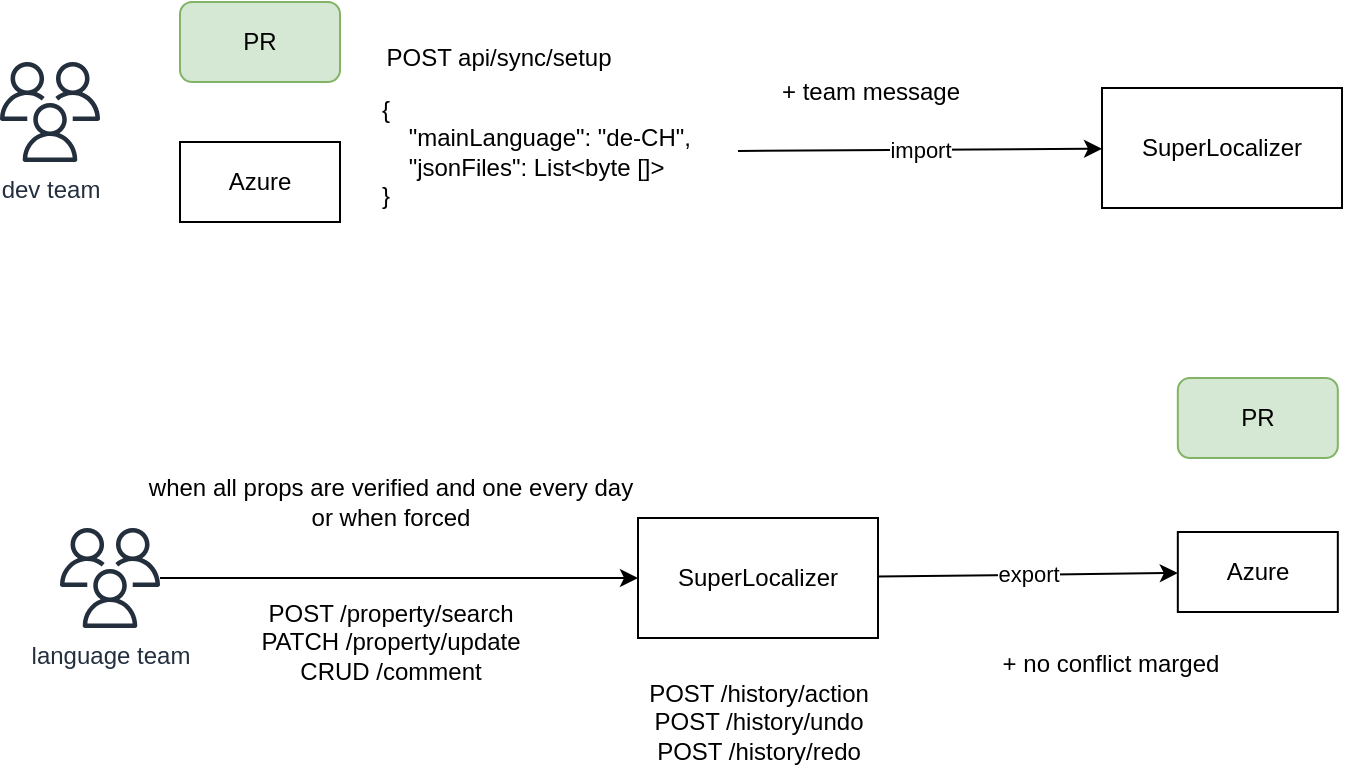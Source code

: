 <mxfile>
    <diagram id="Y38OkX1yTjoADHJNiRtp" name="Page-1">
        <mxGraphModel dx="886" dy="666" grid="1" gridSize="10" guides="1" tooltips="1" connect="1" arrows="1" fold="1" page="1" pageScale="1" pageWidth="827" pageHeight="1169" math="0" shadow="0">
            <root>
                <mxCell id="0"/>
                <mxCell id="1" parent="0"/>
                <mxCell id="14" value="import" style="edgeStyle=none;html=1;" edge="1" parent="1" source="12" target="26">
                    <mxGeometry relative="1" as="geometry">
                        <mxPoint x="472" y="112.03" as="targetPoint"/>
                    </mxGeometry>
                </mxCell>
                <mxCell id="12" value="{&lt;div&gt;&amp;nbsp; &amp;nbsp; &quot;mainLanguage&quot;: &quot;de-CH&quot;,&lt;/div&gt;&lt;div&gt;&amp;nbsp; &amp;nbsp; &quot;jsonFiles&quot;: List&amp;lt;byte []&amp;gt;&lt;/div&gt;&lt;div&gt;}&lt;/div&gt;" style="text;html=1;align=left;verticalAlign=middle;resizable=0;points=[];autosize=1;strokeColor=none;fillColor=none;" vertex="1" parent="1">
                    <mxGeometry x="209" y="80" width="180" height="70" as="geometry"/>
                </mxCell>
                <mxCell id="15" value="POST api/sync/setup" style="text;html=1;align=center;verticalAlign=middle;resizable=0;points=[];autosize=1;strokeColor=none;fillColor=none;" vertex="1" parent="1">
                    <mxGeometry x="199" y="53" width="140" height="30" as="geometry"/>
                </mxCell>
                <mxCell id="16" value="PR" style="rounded=1;whiteSpace=wrap;html=1;fillColor=#d5e8d4;strokeColor=#82b366;" vertex="1" parent="1">
                    <mxGeometry x="110" y="40" width="80" height="40" as="geometry"/>
                </mxCell>
                <mxCell id="19" value="Azure" style="whiteSpace=wrap;html=1;" vertex="1" parent="1">
                    <mxGeometry x="608.91" y="305" width="80" height="40" as="geometry"/>
                </mxCell>
                <mxCell id="21" value="export" style="edgeStyle=none;html=1;" edge="1" parent="1" source="22" target="19">
                    <mxGeometry relative="1" as="geometry">
                        <mxPoint x="510" y="325.698" as="sourcePoint"/>
                    </mxGeometry>
                </mxCell>
                <mxCell id="22" value="SuperLocalizer" style="whiteSpace=wrap;html=1;" vertex="1" parent="1">
                    <mxGeometry x="339" y="298" width="120" height="60" as="geometry"/>
                </mxCell>
                <mxCell id="24" value="PR" style="rounded=1;whiteSpace=wrap;html=1;fillColor=#d5e8d4;strokeColor=#82b366;" vertex="1" parent="1">
                    <mxGeometry x="608.91" y="228" width="80" height="40" as="geometry"/>
                </mxCell>
                <mxCell id="25" value="when all props are verified and one every day&lt;div&gt;or when forced&lt;/div&gt;" style="text;html=1;align=center;verticalAlign=middle;resizable=0;points=[];autosize=1;strokeColor=none;fillColor=none;" vertex="1" parent="1">
                    <mxGeometry x="80" y="270" width="270" height="40" as="geometry"/>
                </mxCell>
                <mxCell id="26" value="SuperLocalizer" style="whiteSpace=wrap;html=1;" vertex="1" parent="1">
                    <mxGeometry x="571" y="83" width="120" height="60" as="geometry"/>
                </mxCell>
                <mxCell id="27" value="Azure" style="whiteSpace=wrap;html=1;" vertex="1" parent="1">
                    <mxGeometry x="110.0" y="110" width="80" height="40" as="geometry"/>
                </mxCell>
                <mxCell id="28" value="dev team" style="sketch=0;outlineConnect=0;fontColor=#232F3E;gradientColor=none;fillColor=#232F3D;strokeColor=none;dashed=0;verticalLabelPosition=bottom;verticalAlign=top;align=center;html=1;fontSize=12;fontStyle=0;aspect=fixed;pointerEvents=1;shape=mxgraph.aws4.users;" vertex="1" parent="1">
                    <mxGeometry x="20" y="70" width="50" height="50" as="geometry"/>
                </mxCell>
                <mxCell id="30" style="edgeStyle=none;html=1;" edge="1" parent="1" source="29" target="22">
                    <mxGeometry relative="1" as="geometry"/>
                </mxCell>
                <mxCell id="29" value="language team" style="sketch=0;outlineConnect=0;fontColor=#232F3E;gradientColor=none;fillColor=#232F3D;strokeColor=none;dashed=0;verticalLabelPosition=bottom;verticalAlign=top;align=center;html=1;fontSize=12;fontStyle=0;aspect=fixed;pointerEvents=1;shape=mxgraph.aws4.users;" vertex="1" parent="1">
                    <mxGeometry x="50" y="303" width="50" height="50" as="geometry"/>
                </mxCell>
                <mxCell id="31" value="+ team message" style="text;html=1;align=center;verticalAlign=middle;resizable=0;points=[];autosize=1;strokeColor=none;fillColor=none;" vertex="1" parent="1">
                    <mxGeometry x="400" y="70" width="110" height="30" as="geometry"/>
                </mxCell>
                <mxCell id="32" value="+ no conflict marged" style="text;html=1;align=center;verticalAlign=middle;resizable=0;points=[];autosize=1;strokeColor=none;fillColor=none;" vertex="1" parent="1">
                    <mxGeometry x="510" y="356" width="130" height="30" as="geometry"/>
                </mxCell>
                <mxCell id="33" value="POST /property/search&lt;div&gt;PATCH /property/update&lt;/div&gt;&lt;div&gt;CRUD /comment&lt;/div&gt;" style="text;html=1;align=center;verticalAlign=middle;resizable=0;points=[];autosize=1;strokeColor=none;fillColor=none;" vertex="1" parent="1">
                    <mxGeometry x="140" y="330" width="150" height="60" as="geometry"/>
                </mxCell>
                <mxCell id="36" value="POST /history/action&lt;div&gt;POST /history/undo&lt;/div&gt;&lt;div&gt;POST /history/redo&lt;/div&gt;" style="text;html=1;align=center;verticalAlign=middle;resizable=0;points=[];autosize=1;strokeColor=none;fillColor=none;" vertex="1" parent="1">
                    <mxGeometry x="334" y="370" width="130" height="60" as="geometry"/>
                </mxCell>
            </root>
        </mxGraphModel>
    </diagram>
</mxfile>